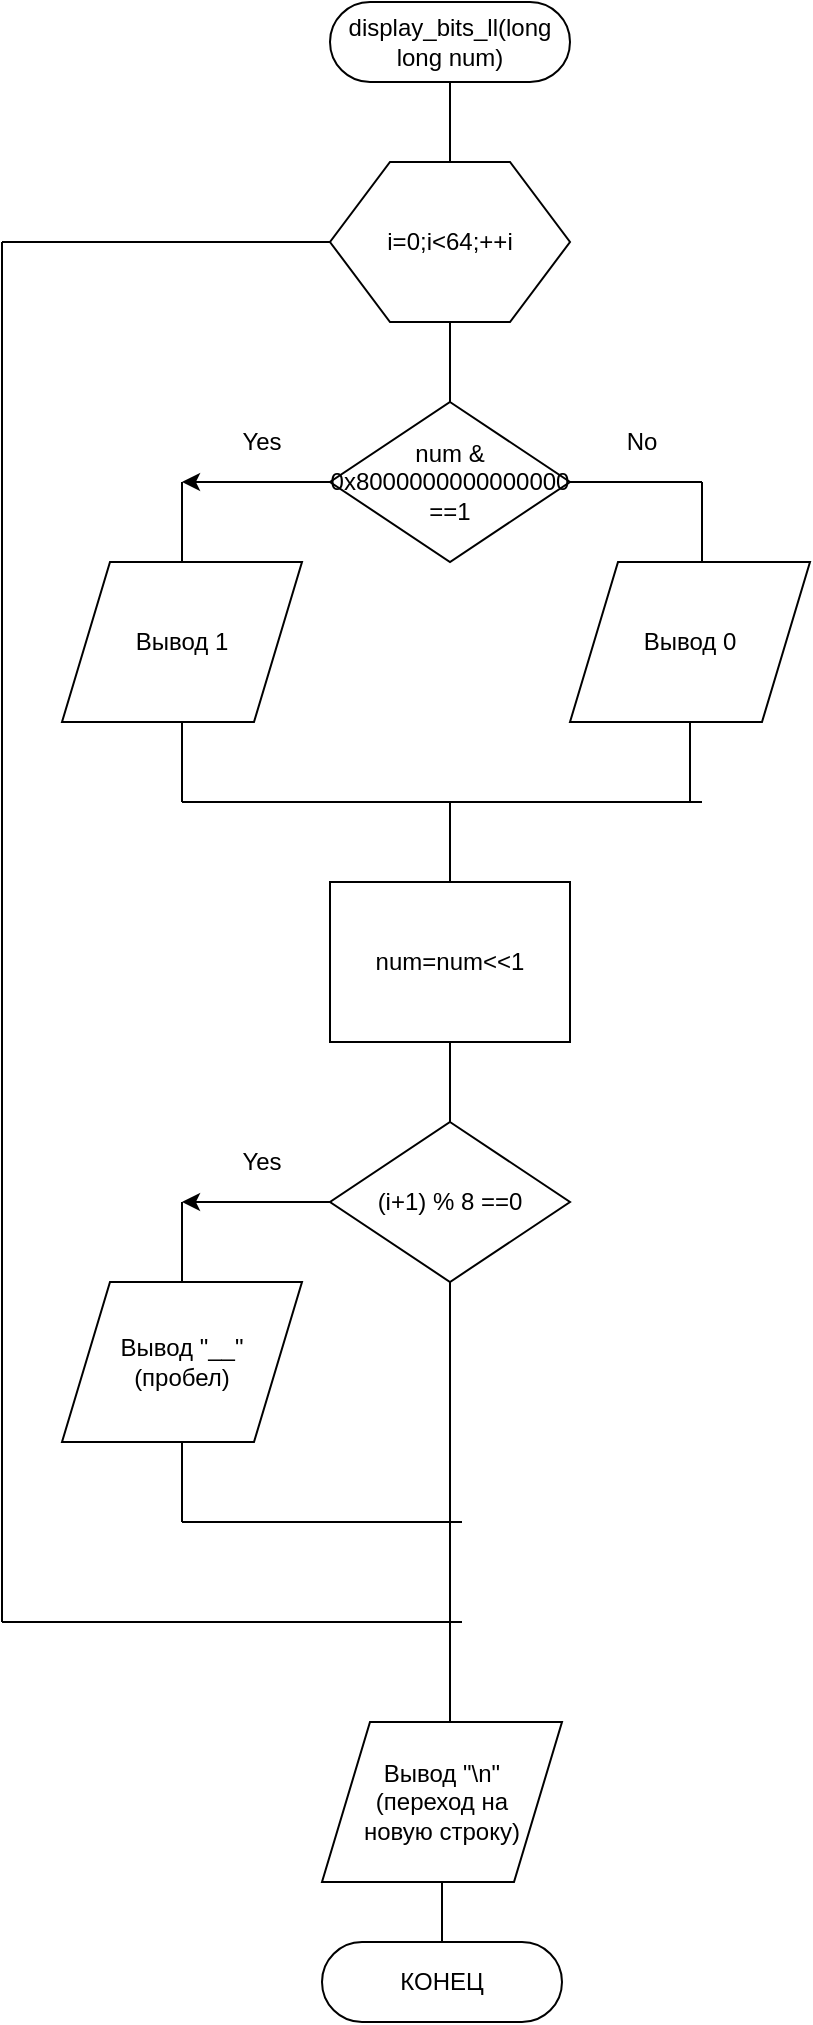 <mxfile version="13.0.9" type="device"><diagram id="C5RBs43oDa-KdzZeNtuy" name="Page-1"><mxGraphModel dx="558" dy="874" grid="1" gridSize="10" guides="1" tooltips="1" connect="1" arrows="1" fold="1" page="1" pageScale="1" pageWidth="827" pageHeight="1169" math="0" shadow="0"><root><mxCell id="WIyWlLk6GJQsqaUBKTNV-0"/><mxCell id="WIyWlLk6GJQsqaUBKTNV-1" parent="WIyWlLk6GJQsqaUBKTNV-0"/><mxCell id="Q8_e6XfbfwJ-Z6YDwr5_-0" value="display_bits_ll(long long num)" style="rounded=1;whiteSpace=wrap;html=1;arcSize=50;" vertex="1" parent="WIyWlLk6GJQsqaUBKTNV-1"><mxGeometry x="354" y="40" width="120" height="40" as="geometry"/></mxCell><mxCell id="Q8_e6XfbfwJ-Z6YDwr5_-1" value="" style="endArrow=none;html=1;entryX=0.5;entryY=1;entryDx=0;entryDy=0;" edge="1" parent="WIyWlLk6GJQsqaUBKTNV-1" target="Q8_e6XfbfwJ-Z6YDwr5_-0"><mxGeometry width="50" height="50" relative="1" as="geometry"><mxPoint x="414" y="120" as="sourcePoint"/><mxPoint x="380" y="410" as="targetPoint"/></mxGeometry></mxCell><mxCell id="Q8_e6XfbfwJ-Z6YDwr5_-2" value="i=0;i&amp;lt;64;++i" style="shape=hexagon;perimeter=hexagonPerimeter2;whiteSpace=wrap;html=1;" vertex="1" parent="WIyWlLk6GJQsqaUBKTNV-1"><mxGeometry x="354" y="120" width="120" height="80" as="geometry"/></mxCell><mxCell id="Q8_e6XfbfwJ-Z6YDwr5_-3" value="&lt;div&gt;num &amp;amp; 0x8000000000000000&lt;/div&gt;&lt;div&gt;==1&lt;/div&gt;" style="rhombus;whiteSpace=wrap;html=1;" vertex="1" parent="WIyWlLk6GJQsqaUBKTNV-1"><mxGeometry x="354" y="240" width="120" height="80" as="geometry"/></mxCell><mxCell id="Q8_e6XfbfwJ-Z6YDwr5_-4" value="" style="endArrow=none;html=1;entryX=0.5;entryY=1;entryDx=0;entryDy=0;" edge="1" parent="WIyWlLk6GJQsqaUBKTNV-1" target="Q8_e6XfbfwJ-Z6YDwr5_-2"><mxGeometry width="50" height="50" relative="1" as="geometry"><mxPoint x="414" y="240" as="sourcePoint"/><mxPoint x="380" y="410" as="targetPoint"/></mxGeometry></mxCell><mxCell id="Q8_e6XfbfwJ-Z6YDwr5_-6" value="" style="endArrow=classic;html=1;exitX=0;exitY=0.5;exitDx=0;exitDy=0;" edge="1" parent="WIyWlLk6GJQsqaUBKTNV-1" source="Q8_e6XfbfwJ-Z6YDwr5_-3"><mxGeometry width="50" height="50" relative="1" as="geometry"><mxPoint x="330" y="460" as="sourcePoint"/><mxPoint x="280" y="280" as="targetPoint"/></mxGeometry></mxCell><mxCell id="Q8_e6XfbfwJ-Z6YDwr5_-7" value="" style="endArrow=none;html=1;" edge="1" parent="WIyWlLk6GJQsqaUBKTNV-1"><mxGeometry width="50" height="50" relative="1" as="geometry"><mxPoint x="280" y="320" as="sourcePoint"/><mxPoint x="280" y="280" as="targetPoint"/></mxGeometry></mxCell><mxCell id="Q8_e6XfbfwJ-Z6YDwr5_-9" value="num=num&amp;lt;&amp;lt;1" style="rounded=0;whiteSpace=wrap;html=1;" vertex="1" parent="WIyWlLk6GJQsqaUBKTNV-1"><mxGeometry x="354" y="480" width="120" height="80" as="geometry"/></mxCell><mxCell id="Q8_e6XfbfwJ-Z6YDwr5_-10" value="Вывод 1" style="shape=parallelogram;perimeter=parallelogramPerimeter;whiteSpace=wrap;html=1;" vertex="1" parent="WIyWlLk6GJQsqaUBKTNV-1"><mxGeometry x="220" y="320" width="120" height="80" as="geometry"/></mxCell><mxCell id="Q8_e6XfbfwJ-Z6YDwr5_-11" value="" style="endArrow=none;html=1;entryX=1;entryY=0.5;entryDx=0;entryDy=0;" edge="1" parent="WIyWlLk6GJQsqaUBKTNV-1" target="Q8_e6XfbfwJ-Z6YDwr5_-3"><mxGeometry width="50" height="50" relative="1" as="geometry"><mxPoint x="540" y="280" as="sourcePoint"/><mxPoint x="380" y="410" as="targetPoint"/></mxGeometry></mxCell><mxCell id="Q8_e6XfbfwJ-Z6YDwr5_-12" value="" style="endArrow=none;html=1;" edge="1" parent="WIyWlLk6GJQsqaUBKTNV-1"><mxGeometry width="50" height="50" relative="1" as="geometry"><mxPoint x="540" y="320" as="sourcePoint"/><mxPoint x="540" y="280" as="targetPoint"/></mxGeometry></mxCell><mxCell id="Q8_e6XfbfwJ-Z6YDwr5_-13" value="Вывод 0" style="shape=parallelogram;perimeter=parallelogramPerimeter;whiteSpace=wrap;html=1;" vertex="1" parent="WIyWlLk6GJQsqaUBKTNV-1"><mxGeometry x="474" y="320" width="120" height="80" as="geometry"/></mxCell><mxCell id="Q8_e6XfbfwJ-Z6YDwr5_-14" value="" style="endArrow=none;html=1;entryX=0.5;entryY=1;entryDx=0;entryDy=0;" edge="1" parent="WIyWlLk6GJQsqaUBKTNV-1" target="Q8_e6XfbfwJ-Z6YDwr5_-10"><mxGeometry width="50" height="50" relative="1" as="geometry"><mxPoint x="280" y="440" as="sourcePoint"/><mxPoint x="360" y="410" as="targetPoint"/></mxGeometry></mxCell><mxCell id="Q8_e6XfbfwJ-Z6YDwr5_-15" value="" style="endArrow=none;html=1;entryX=0.5;entryY=1;entryDx=0;entryDy=0;" edge="1" parent="WIyWlLk6GJQsqaUBKTNV-1" target="Q8_e6XfbfwJ-Z6YDwr5_-13"><mxGeometry width="50" height="50" relative="1" as="geometry"><mxPoint x="534" y="440" as="sourcePoint"/><mxPoint x="360" y="410" as="targetPoint"/></mxGeometry></mxCell><mxCell id="Q8_e6XfbfwJ-Z6YDwr5_-16" value="" style="endArrow=none;html=1;" edge="1" parent="WIyWlLk6GJQsqaUBKTNV-1"><mxGeometry width="50" height="50" relative="1" as="geometry"><mxPoint x="280" y="440" as="sourcePoint"/><mxPoint x="540" y="440" as="targetPoint"/></mxGeometry></mxCell><mxCell id="Q8_e6XfbfwJ-Z6YDwr5_-17" value="" style="endArrow=none;html=1;exitX=0.5;exitY=0;exitDx=0;exitDy=0;" edge="1" parent="WIyWlLk6GJQsqaUBKTNV-1" source="Q8_e6XfbfwJ-Z6YDwr5_-9"><mxGeometry width="50" height="50" relative="1" as="geometry"><mxPoint x="410" y="480" as="sourcePoint"/><mxPoint x="414" y="440" as="targetPoint"/></mxGeometry></mxCell><mxCell id="Q8_e6XfbfwJ-Z6YDwr5_-20" value="" style="endArrow=none;html=1;entryX=0.5;entryY=1;entryDx=0;entryDy=0;" edge="1" parent="WIyWlLk6GJQsqaUBKTNV-1" target="Q8_e6XfbfwJ-Z6YDwr5_-9"><mxGeometry width="50" height="50" relative="1" as="geometry"><mxPoint x="414" y="600" as="sourcePoint"/><mxPoint x="360" y="480" as="targetPoint"/></mxGeometry></mxCell><mxCell id="Q8_e6XfbfwJ-Z6YDwr5_-21" value="(i+1) % 8 ==0" style="rhombus;whiteSpace=wrap;html=1;" vertex="1" parent="WIyWlLk6GJQsqaUBKTNV-1"><mxGeometry x="354" y="600" width="120" height="80" as="geometry"/></mxCell><mxCell id="Q8_e6XfbfwJ-Z6YDwr5_-22" value="Yes" style="text;html=1;strokeColor=none;fillColor=none;align=center;verticalAlign=middle;whiteSpace=wrap;rounded=0;" vertex="1" parent="WIyWlLk6GJQsqaUBKTNV-1"><mxGeometry x="300" y="250" width="40" height="20" as="geometry"/></mxCell><mxCell id="Q8_e6XfbfwJ-Z6YDwr5_-23" value="No" style="text;html=1;strokeColor=none;fillColor=none;align=center;verticalAlign=middle;whiteSpace=wrap;rounded=0;" vertex="1" parent="WIyWlLk6GJQsqaUBKTNV-1"><mxGeometry x="490" y="250" width="40" height="20" as="geometry"/></mxCell><mxCell id="Q8_e6XfbfwJ-Z6YDwr5_-25" value="" style="endArrow=classic;html=1;exitX=0;exitY=0.5;exitDx=0;exitDy=0;" edge="1" parent="WIyWlLk6GJQsqaUBKTNV-1" source="Q8_e6XfbfwJ-Z6YDwr5_-21"><mxGeometry width="50" height="50" relative="1" as="geometry"><mxPoint x="310" y="580" as="sourcePoint"/><mxPoint x="280" y="640" as="targetPoint"/></mxGeometry></mxCell><mxCell id="Q8_e6XfbfwJ-Z6YDwr5_-26" value="" style="endArrow=none;html=1;" edge="1" parent="WIyWlLk6GJQsqaUBKTNV-1"><mxGeometry width="50" height="50" relative="1" as="geometry"><mxPoint x="280" y="640" as="sourcePoint"/><mxPoint x="280" y="680" as="targetPoint"/></mxGeometry></mxCell><mxCell id="Q8_e6XfbfwJ-Z6YDwr5_-27" value="Yes" style="text;html=1;strokeColor=none;fillColor=none;align=center;verticalAlign=middle;whiteSpace=wrap;rounded=0;" vertex="1" parent="WIyWlLk6GJQsqaUBKTNV-1"><mxGeometry x="300" y="610" width="40" height="20" as="geometry"/></mxCell><mxCell id="Q8_e6XfbfwJ-Z6YDwr5_-28" value="" style="endArrow=none;html=1;entryX=0.5;entryY=1;entryDx=0;entryDy=0;" edge="1" parent="WIyWlLk6GJQsqaUBKTNV-1" target="Q8_e6XfbfwJ-Z6YDwr5_-21"><mxGeometry width="50" height="50" relative="1" as="geometry"><mxPoint x="414" y="900" as="sourcePoint"/><mxPoint x="360" y="590" as="targetPoint"/></mxGeometry></mxCell><mxCell id="Q8_e6XfbfwJ-Z6YDwr5_-29" value="&lt;div&gt;Вывод &quot;__&quot; &lt;br&gt;&lt;/div&gt;&lt;div&gt;(пробел)&lt;/div&gt;" style="shape=parallelogram;perimeter=parallelogramPerimeter;whiteSpace=wrap;html=1;" vertex="1" parent="WIyWlLk6GJQsqaUBKTNV-1"><mxGeometry x="220" y="680" width="120" height="80" as="geometry"/></mxCell><mxCell id="Q8_e6XfbfwJ-Z6YDwr5_-30" value="" style="endArrow=none;html=1;exitX=0.5;exitY=1;exitDx=0;exitDy=0;" edge="1" parent="WIyWlLk6GJQsqaUBKTNV-1" source="Q8_e6XfbfwJ-Z6YDwr5_-29"><mxGeometry width="50" height="50" relative="1" as="geometry"><mxPoint x="310" y="660" as="sourcePoint"/><mxPoint x="280" y="800" as="targetPoint"/></mxGeometry></mxCell><mxCell id="Q8_e6XfbfwJ-Z6YDwr5_-31" value="" style="endArrow=none;html=1;" edge="1" parent="WIyWlLk6GJQsqaUBKTNV-1"><mxGeometry width="50" height="50" relative="1" as="geometry"><mxPoint x="280" y="800" as="sourcePoint"/><mxPoint x="420" y="800" as="targetPoint"/></mxGeometry></mxCell><mxCell id="Q8_e6XfbfwJ-Z6YDwr5_-33" value="" style="endArrow=none;html=1;" edge="1" parent="WIyWlLk6GJQsqaUBKTNV-1"><mxGeometry width="50" height="50" relative="1" as="geometry"><mxPoint x="190" y="850" as="sourcePoint"/><mxPoint x="420" y="850" as="targetPoint"/></mxGeometry></mxCell><mxCell id="Q8_e6XfbfwJ-Z6YDwr5_-34" value="" style="endArrow=none;html=1;" edge="1" parent="WIyWlLk6GJQsqaUBKTNV-1"><mxGeometry width="50" height="50" relative="1" as="geometry"><mxPoint x="190" y="850" as="sourcePoint"/><mxPoint x="190" y="160" as="targetPoint"/></mxGeometry></mxCell><mxCell id="Q8_e6XfbfwJ-Z6YDwr5_-35" value="" style="endArrow=none;html=1;entryX=0;entryY=0.5;entryDx=0;entryDy=0;" edge="1" parent="WIyWlLk6GJQsqaUBKTNV-1" target="Q8_e6XfbfwJ-Z6YDwr5_-2"><mxGeometry width="50" height="50" relative="1" as="geometry"><mxPoint x="190" y="160" as="sourcePoint"/><mxPoint x="180" y="410" as="targetPoint"/></mxGeometry></mxCell><mxCell id="Q8_e6XfbfwJ-Z6YDwr5_-36" value="&lt;div&gt;Вывод &quot;\n&quot; &lt;br&gt;&lt;/div&gt;&lt;div&gt;(переход на &lt;br&gt;&lt;/div&gt;&lt;div&gt;новую строку)&lt;/div&gt;" style="shape=parallelogram;perimeter=parallelogramPerimeter;whiteSpace=wrap;html=1;" vertex="1" parent="WIyWlLk6GJQsqaUBKTNV-1"><mxGeometry x="350" y="900" width="120" height="80" as="geometry"/></mxCell><mxCell id="Q8_e6XfbfwJ-Z6YDwr5_-37" value="" style="endArrow=none;html=1;entryX=0.5;entryY=1;entryDx=0;entryDy=0;" edge="1" parent="WIyWlLk6GJQsqaUBKTNV-1" target="Q8_e6XfbfwJ-Z6YDwr5_-36"><mxGeometry width="50" height="50" relative="1" as="geometry"><mxPoint x="410" y="1020" as="sourcePoint"/><mxPoint x="390" y="840" as="targetPoint"/></mxGeometry></mxCell><mxCell id="Q8_e6XfbfwJ-Z6YDwr5_-38" value="КОНЕЦ" style="rounded=1;whiteSpace=wrap;html=1;arcSize=50;" vertex="1" parent="WIyWlLk6GJQsqaUBKTNV-1"><mxGeometry x="350" y="1010" width="120" height="40" as="geometry"/></mxCell></root></mxGraphModel></diagram></mxfile>